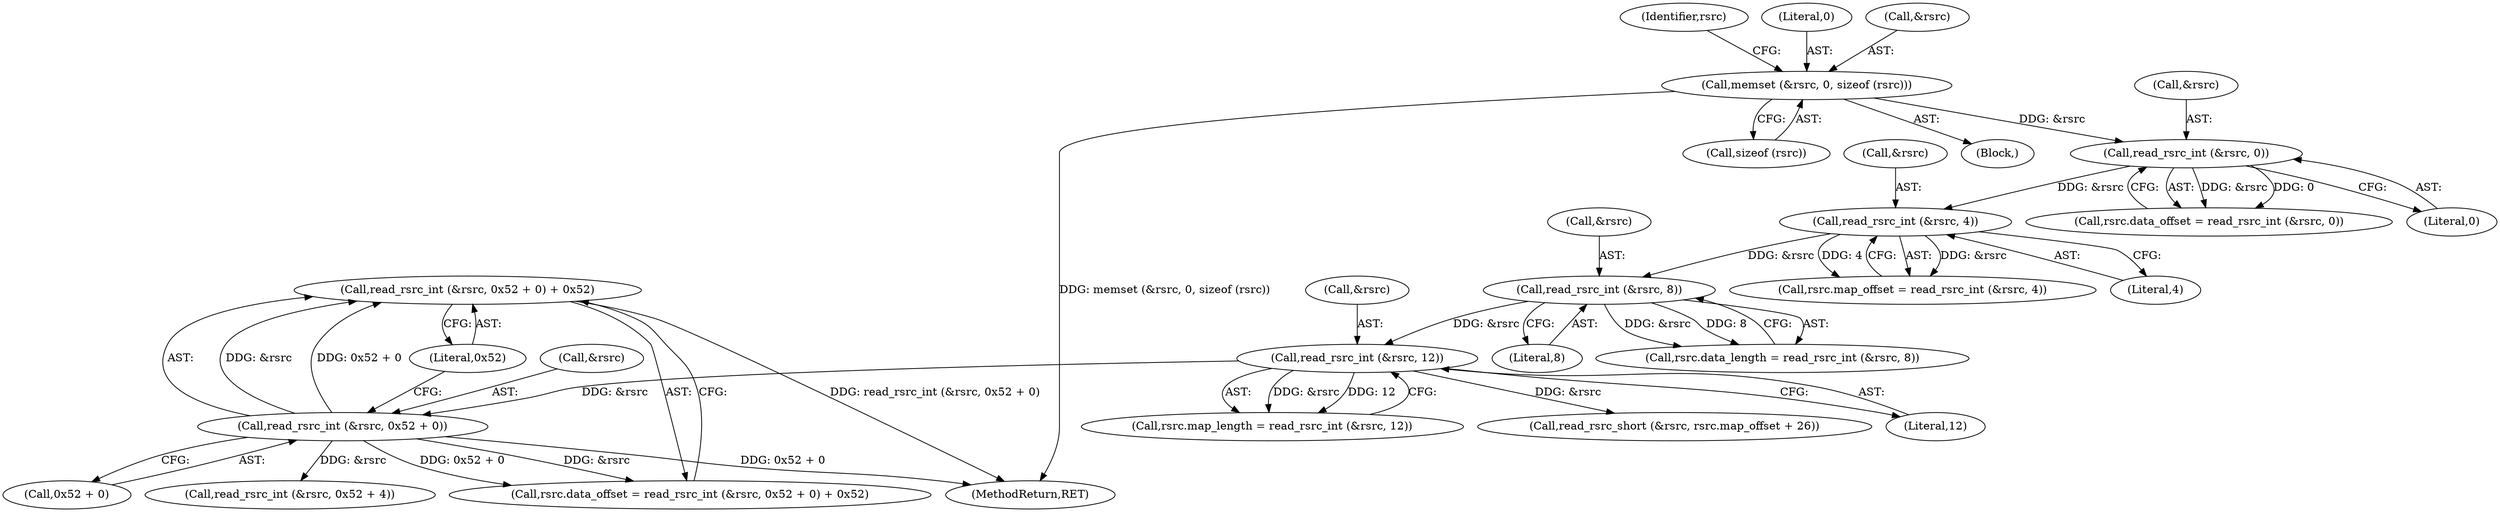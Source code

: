 digraph "0_libsndfile_dbe14f00030af5d3577f4cabbf9861db59e9c378@API" {
"1000247" [label="(Call,read_rsrc_int (&rsrc, 0x52 + 0) + 0x52)"];
"1000248" [label="(Call,read_rsrc_int (&rsrc, 0x52 + 0))"];
"1000223" [label="(Call,read_rsrc_int (&rsrc, 12))"];
"1000215" [label="(Call,read_rsrc_int (&rsrc, 8))"];
"1000207" [label="(Call,read_rsrc_int (&rsrc, 4))"];
"1000199" [label="(Call,read_rsrc_int (&rsrc, 0))"];
"1000116" [label="(Call,memset (&rsrc, 0, sizeof (rsrc)))"];
"1000195" [label="(Call,rsrc.data_offset = read_rsrc_int (&rsrc, 0))"];
"1000223" [label="(Call,read_rsrc_int (&rsrc, 12))"];
"1000208" [label="(Call,&rsrc)"];
"1000211" [label="(Call,rsrc.data_length = read_rsrc_int (&rsrc, 8))"];
"1000247" [label="(Call,read_rsrc_int (&rsrc, 0x52 + 0) + 0x52)"];
"1000216" [label="(Call,&rsrc)"];
"1000124" [label="(Identifier,rsrc)"];
"1000218" [label="(Literal,8)"];
"1000105" [label="(Block,)"];
"1000251" [label="(Call,0x52 + 0)"];
"1000248" [label="(Call,read_rsrc_int (&rsrc, 0x52 + 0))"];
"1000202" [label="(Literal,0)"];
"1000219" [label="(Call,rsrc.map_length = read_rsrc_int (&rsrc, 12))"];
"1000116" [label="(Call,memset (&rsrc, 0, sizeof (rsrc)))"];
"1000215" [label="(Call,read_rsrc_int (&rsrc, 8))"];
"1000260" [label="(Call,read_rsrc_int (&rsrc, 0x52 + 4))"];
"1000199" [label="(Call,read_rsrc_int (&rsrc, 0))"];
"1000200" [label="(Call,&rsrc)"];
"1000436" [label="(Call,read_rsrc_short (&rsrc, rsrc.map_offset + 26))"];
"1000655" [label="(MethodReturn,RET)"];
"1000210" [label="(Literal,4)"];
"1000249" [label="(Call,&rsrc)"];
"1000119" [label="(Literal,0)"];
"1000120" [label="(Call,sizeof (rsrc))"];
"1000226" [label="(Literal,12)"];
"1000117" [label="(Call,&rsrc)"];
"1000224" [label="(Call,&rsrc)"];
"1000203" [label="(Call,rsrc.map_offset = read_rsrc_int (&rsrc, 4))"];
"1000243" [label="(Call,rsrc.data_offset = read_rsrc_int (&rsrc, 0x52 + 0) + 0x52)"];
"1000254" [label="(Literal,0x52)"];
"1000207" [label="(Call,read_rsrc_int (&rsrc, 4))"];
"1000247" -> "1000243"  [label="AST: "];
"1000247" -> "1000254"  [label="CFG: "];
"1000248" -> "1000247"  [label="AST: "];
"1000254" -> "1000247"  [label="AST: "];
"1000243" -> "1000247"  [label="CFG: "];
"1000247" -> "1000655"  [label="DDG: read_rsrc_int (&rsrc, 0x52 + 0)"];
"1000248" -> "1000247"  [label="DDG: &rsrc"];
"1000248" -> "1000247"  [label="DDG: 0x52 + 0"];
"1000248" -> "1000251"  [label="CFG: "];
"1000249" -> "1000248"  [label="AST: "];
"1000251" -> "1000248"  [label="AST: "];
"1000254" -> "1000248"  [label="CFG: "];
"1000248" -> "1000655"  [label="DDG: 0x52 + 0"];
"1000248" -> "1000243"  [label="DDG: &rsrc"];
"1000248" -> "1000243"  [label="DDG: 0x52 + 0"];
"1000223" -> "1000248"  [label="DDG: &rsrc"];
"1000248" -> "1000260"  [label="DDG: &rsrc"];
"1000223" -> "1000219"  [label="AST: "];
"1000223" -> "1000226"  [label="CFG: "];
"1000224" -> "1000223"  [label="AST: "];
"1000226" -> "1000223"  [label="AST: "];
"1000219" -> "1000223"  [label="CFG: "];
"1000223" -> "1000219"  [label="DDG: &rsrc"];
"1000223" -> "1000219"  [label="DDG: 12"];
"1000215" -> "1000223"  [label="DDG: &rsrc"];
"1000223" -> "1000436"  [label="DDG: &rsrc"];
"1000215" -> "1000211"  [label="AST: "];
"1000215" -> "1000218"  [label="CFG: "];
"1000216" -> "1000215"  [label="AST: "];
"1000218" -> "1000215"  [label="AST: "];
"1000211" -> "1000215"  [label="CFG: "];
"1000215" -> "1000211"  [label="DDG: &rsrc"];
"1000215" -> "1000211"  [label="DDG: 8"];
"1000207" -> "1000215"  [label="DDG: &rsrc"];
"1000207" -> "1000203"  [label="AST: "];
"1000207" -> "1000210"  [label="CFG: "];
"1000208" -> "1000207"  [label="AST: "];
"1000210" -> "1000207"  [label="AST: "];
"1000203" -> "1000207"  [label="CFG: "];
"1000207" -> "1000203"  [label="DDG: &rsrc"];
"1000207" -> "1000203"  [label="DDG: 4"];
"1000199" -> "1000207"  [label="DDG: &rsrc"];
"1000199" -> "1000195"  [label="AST: "];
"1000199" -> "1000202"  [label="CFG: "];
"1000200" -> "1000199"  [label="AST: "];
"1000202" -> "1000199"  [label="AST: "];
"1000195" -> "1000199"  [label="CFG: "];
"1000199" -> "1000195"  [label="DDG: &rsrc"];
"1000199" -> "1000195"  [label="DDG: 0"];
"1000116" -> "1000199"  [label="DDG: &rsrc"];
"1000116" -> "1000105"  [label="AST: "];
"1000116" -> "1000120"  [label="CFG: "];
"1000117" -> "1000116"  [label="AST: "];
"1000119" -> "1000116"  [label="AST: "];
"1000120" -> "1000116"  [label="AST: "];
"1000124" -> "1000116"  [label="CFG: "];
"1000116" -> "1000655"  [label="DDG: memset (&rsrc, 0, sizeof (rsrc))"];
}
